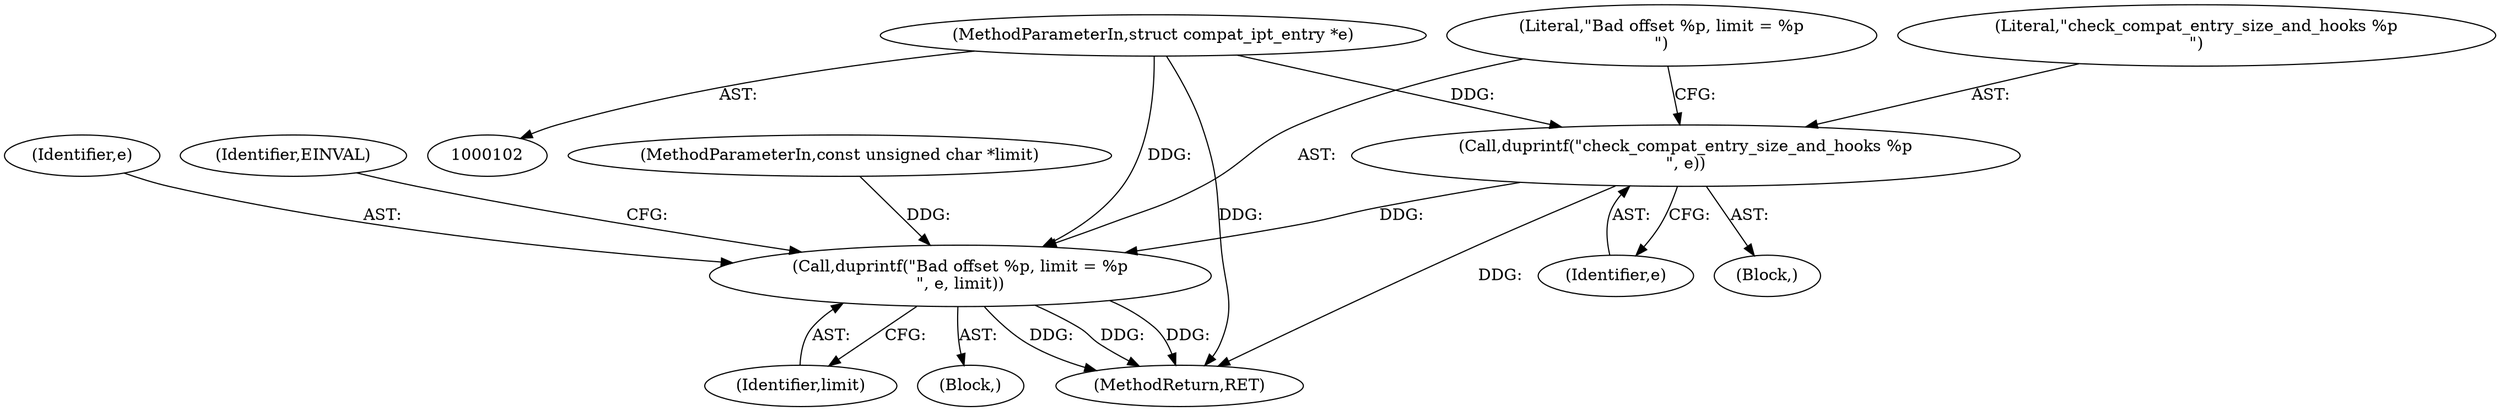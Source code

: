 digraph "0_linux_ce683e5f9d045e5d67d1312a42b359cb2ab2a13c_1@pointer" {
"1000103" [label="(MethodParameterIn,struct compat_ipt_entry *e)"];
"1000120" [label="(Call,duprintf(\"check_compat_entry_size_and_hooks %p\n\", e))"];
"1000124" [label="(Call,duprintf(\"Bad offset %p, limit = %p\n\", e, limit))"];
"1000375" [label="(MethodReturn,RET)"];
"1000126" [label="(Identifier,e)"];
"1000127" [label="(Identifier,limit)"];
"1000130" [label="(Identifier,EINVAL)"];
"1000111" [label="(Block,)"];
"1000120" [label="(Call,duprintf(\"check_compat_entry_size_and_hooks %p\n\", e))"];
"1000125" [label="(Literal,\"Bad offset %p, limit = %p\n\")"];
"1000107" [label="(MethodParameterIn,const unsigned char *limit)"];
"1000124" [label="(Call,duprintf(\"Bad offset %p, limit = %p\n\", e, limit))"];
"1000121" [label="(Literal,\"check_compat_entry_size_and_hooks %p\n\")"];
"1000123" [label="(Block,)"];
"1000103" [label="(MethodParameterIn,struct compat_ipt_entry *e)"];
"1000122" [label="(Identifier,e)"];
"1000103" -> "1000102"  [label="AST: "];
"1000103" -> "1000375"  [label="DDG: "];
"1000103" -> "1000120"  [label="DDG: "];
"1000103" -> "1000124"  [label="DDG: "];
"1000120" -> "1000111"  [label="AST: "];
"1000120" -> "1000122"  [label="CFG: "];
"1000121" -> "1000120"  [label="AST: "];
"1000122" -> "1000120"  [label="AST: "];
"1000125" -> "1000120"  [label="CFG: "];
"1000120" -> "1000375"  [label="DDG: "];
"1000120" -> "1000124"  [label="DDG: "];
"1000124" -> "1000123"  [label="AST: "];
"1000124" -> "1000127"  [label="CFG: "];
"1000125" -> "1000124"  [label="AST: "];
"1000126" -> "1000124"  [label="AST: "];
"1000127" -> "1000124"  [label="AST: "];
"1000130" -> "1000124"  [label="CFG: "];
"1000124" -> "1000375"  [label="DDG: "];
"1000124" -> "1000375"  [label="DDG: "];
"1000124" -> "1000375"  [label="DDG: "];
"1000107" -> "1000124"  [label="DDG: "];
}
